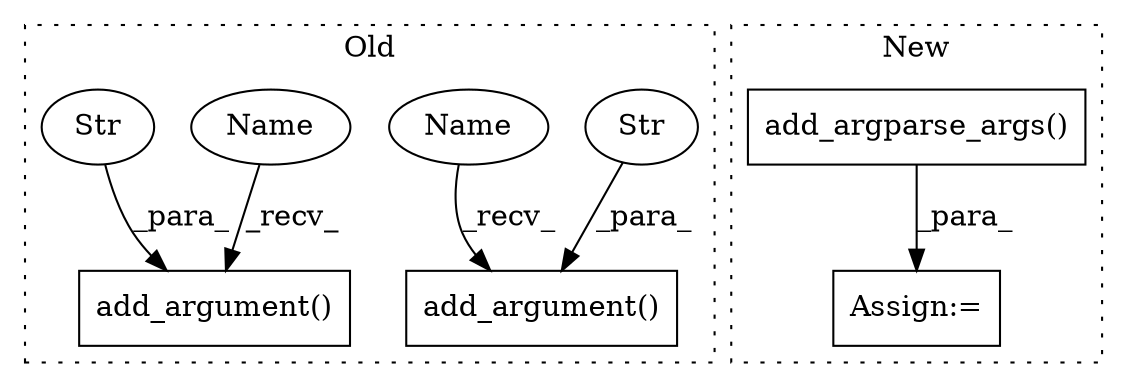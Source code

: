 digraph G {
subgraph cluster0 {
1 [label="add_argument()" a="75" s="5878,5910" l="20,24" shape="box"];
3 [label="Str" a="66" s="5898" l="12" shape="ellipse"];
5 [label="add_argument()" a="75" s="5939,5973" l="20,22" shape="box"];
6 [label="Str" a="66" s="5959" l="14" shape="ellipse"];
7 [label="Name" a="87" s="5878" l="6" shape="ellipse"];
8 [label="Name" a="87" s="5939" l="6" shape="ellipse"];
label = "Old";
style="dotted";
}
subgraph cluster1 {
2 [label="add_argparse_args()" a="75" s="5840,5887" l="41,1" shape="box"];
4 [label="Assign:=" a="68" s="5837" l="3" shape="box"];
label = "New";
style="dotted";
}
2 -> 4 [label="_para_"];
3 -> 1 [label="_para_"];
6 -> 5 [label="_para_"];
7 -> 1 [label="_recv_"];
8 -> 5 [label="_recv_"];
}